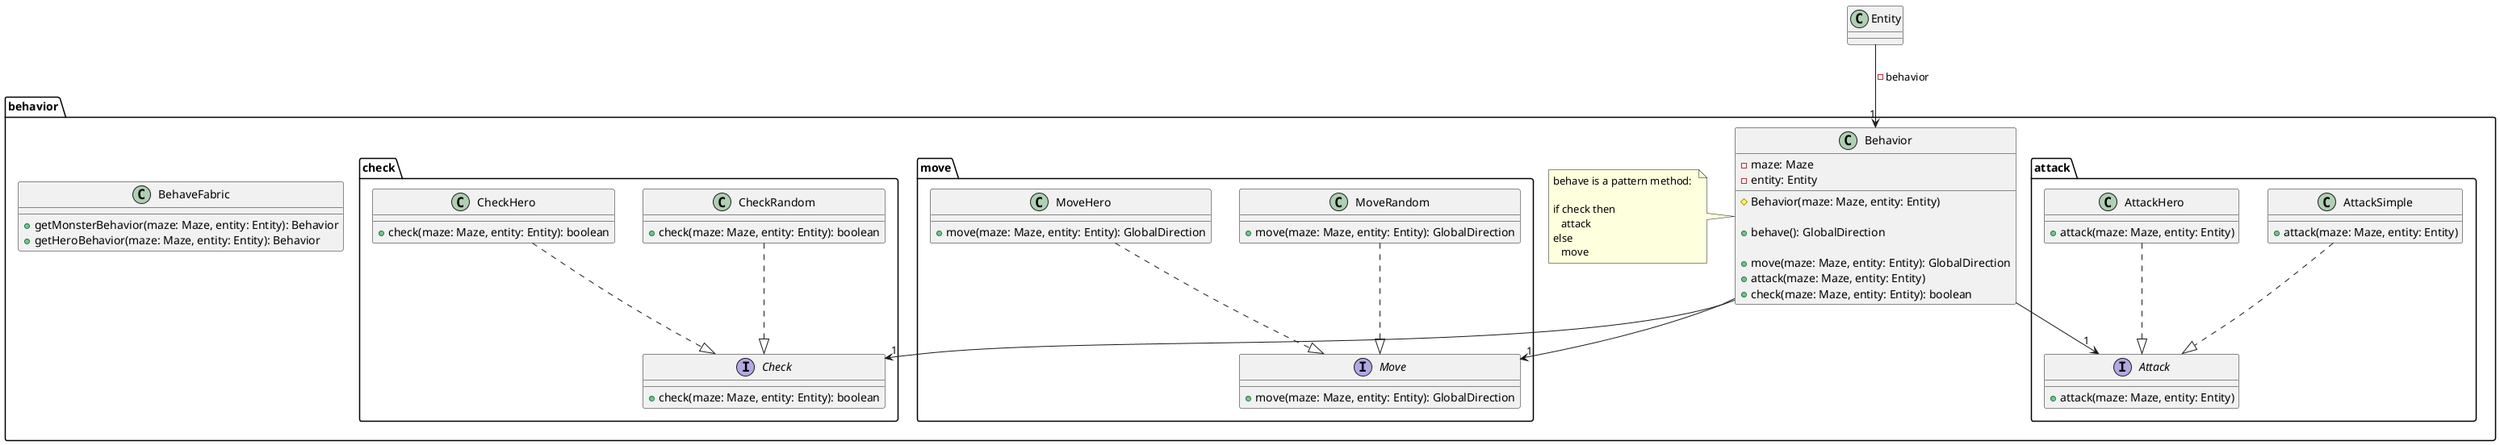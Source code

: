 @startuml

class Entity{

}

package behavior{

    class Behavior{
        - maze: Maze
        - entity: Entity

        # Behavior(maze: Maze, entity: Entity)

        + behave(): GlobalDirection

        + move(maze: Maze, entity: Entity): GlobalDirection
        + attack(maze: Maze, entity: Entity)
        + check(maze: Maze, entity: Entity): boolean
    }

    note left: behave is a pattern method: \n\nif check then \n   attack \nelse \n   move

    package check{

        interface Check{
            + check(maze: Maze, entity: Entity): boolean
        }

        class CheckRandom{
            + check(maze: Maze, entity: Entity): boolean
        }

        class CheckHero{
            + check(maze: Maze, entity: Entity): boolean
        }

    }

    package move{

        interface Move{
            + move(maze: Maze, entity: Entity): GlobalDirection
        }

        class MoveRandom{
            + move(maze: Maze, entity: Entity): GlobalDirection
        }

        class MoveHero{
            + move(maze: Maze, entity: Entity): GlobalDirection
        }

    }

    package attack{

        interface Attack{
            + attack(maze: Maze, entity: Entity)
        }

        class AttackSimple{
            + attack(maze: Maze, entity: Entity)
        }

        class AttackHero{
            + attack(maze: Maze, entity: Entity)
        }

    }

    class BehaveFabric{
        + getMonsterBehavior(maze: Maze, entity: Entity): Behavior
        + getHeroBehavior(maze: Maze, entity: Entity): Behavior
    }

}


AttackSimple ..|> Attack
AttackHero ..|> Attack

MoveRandom ..|> Move
MoveHero ..|> Move

CheckRandom ..|> Check
CheckHero ..|> Check

Entity --> "1" Behavior: - behavior

Behavior --> "1" Move
Behavior --> "1" Check
Behavior --> "1" Attack
@enduml
